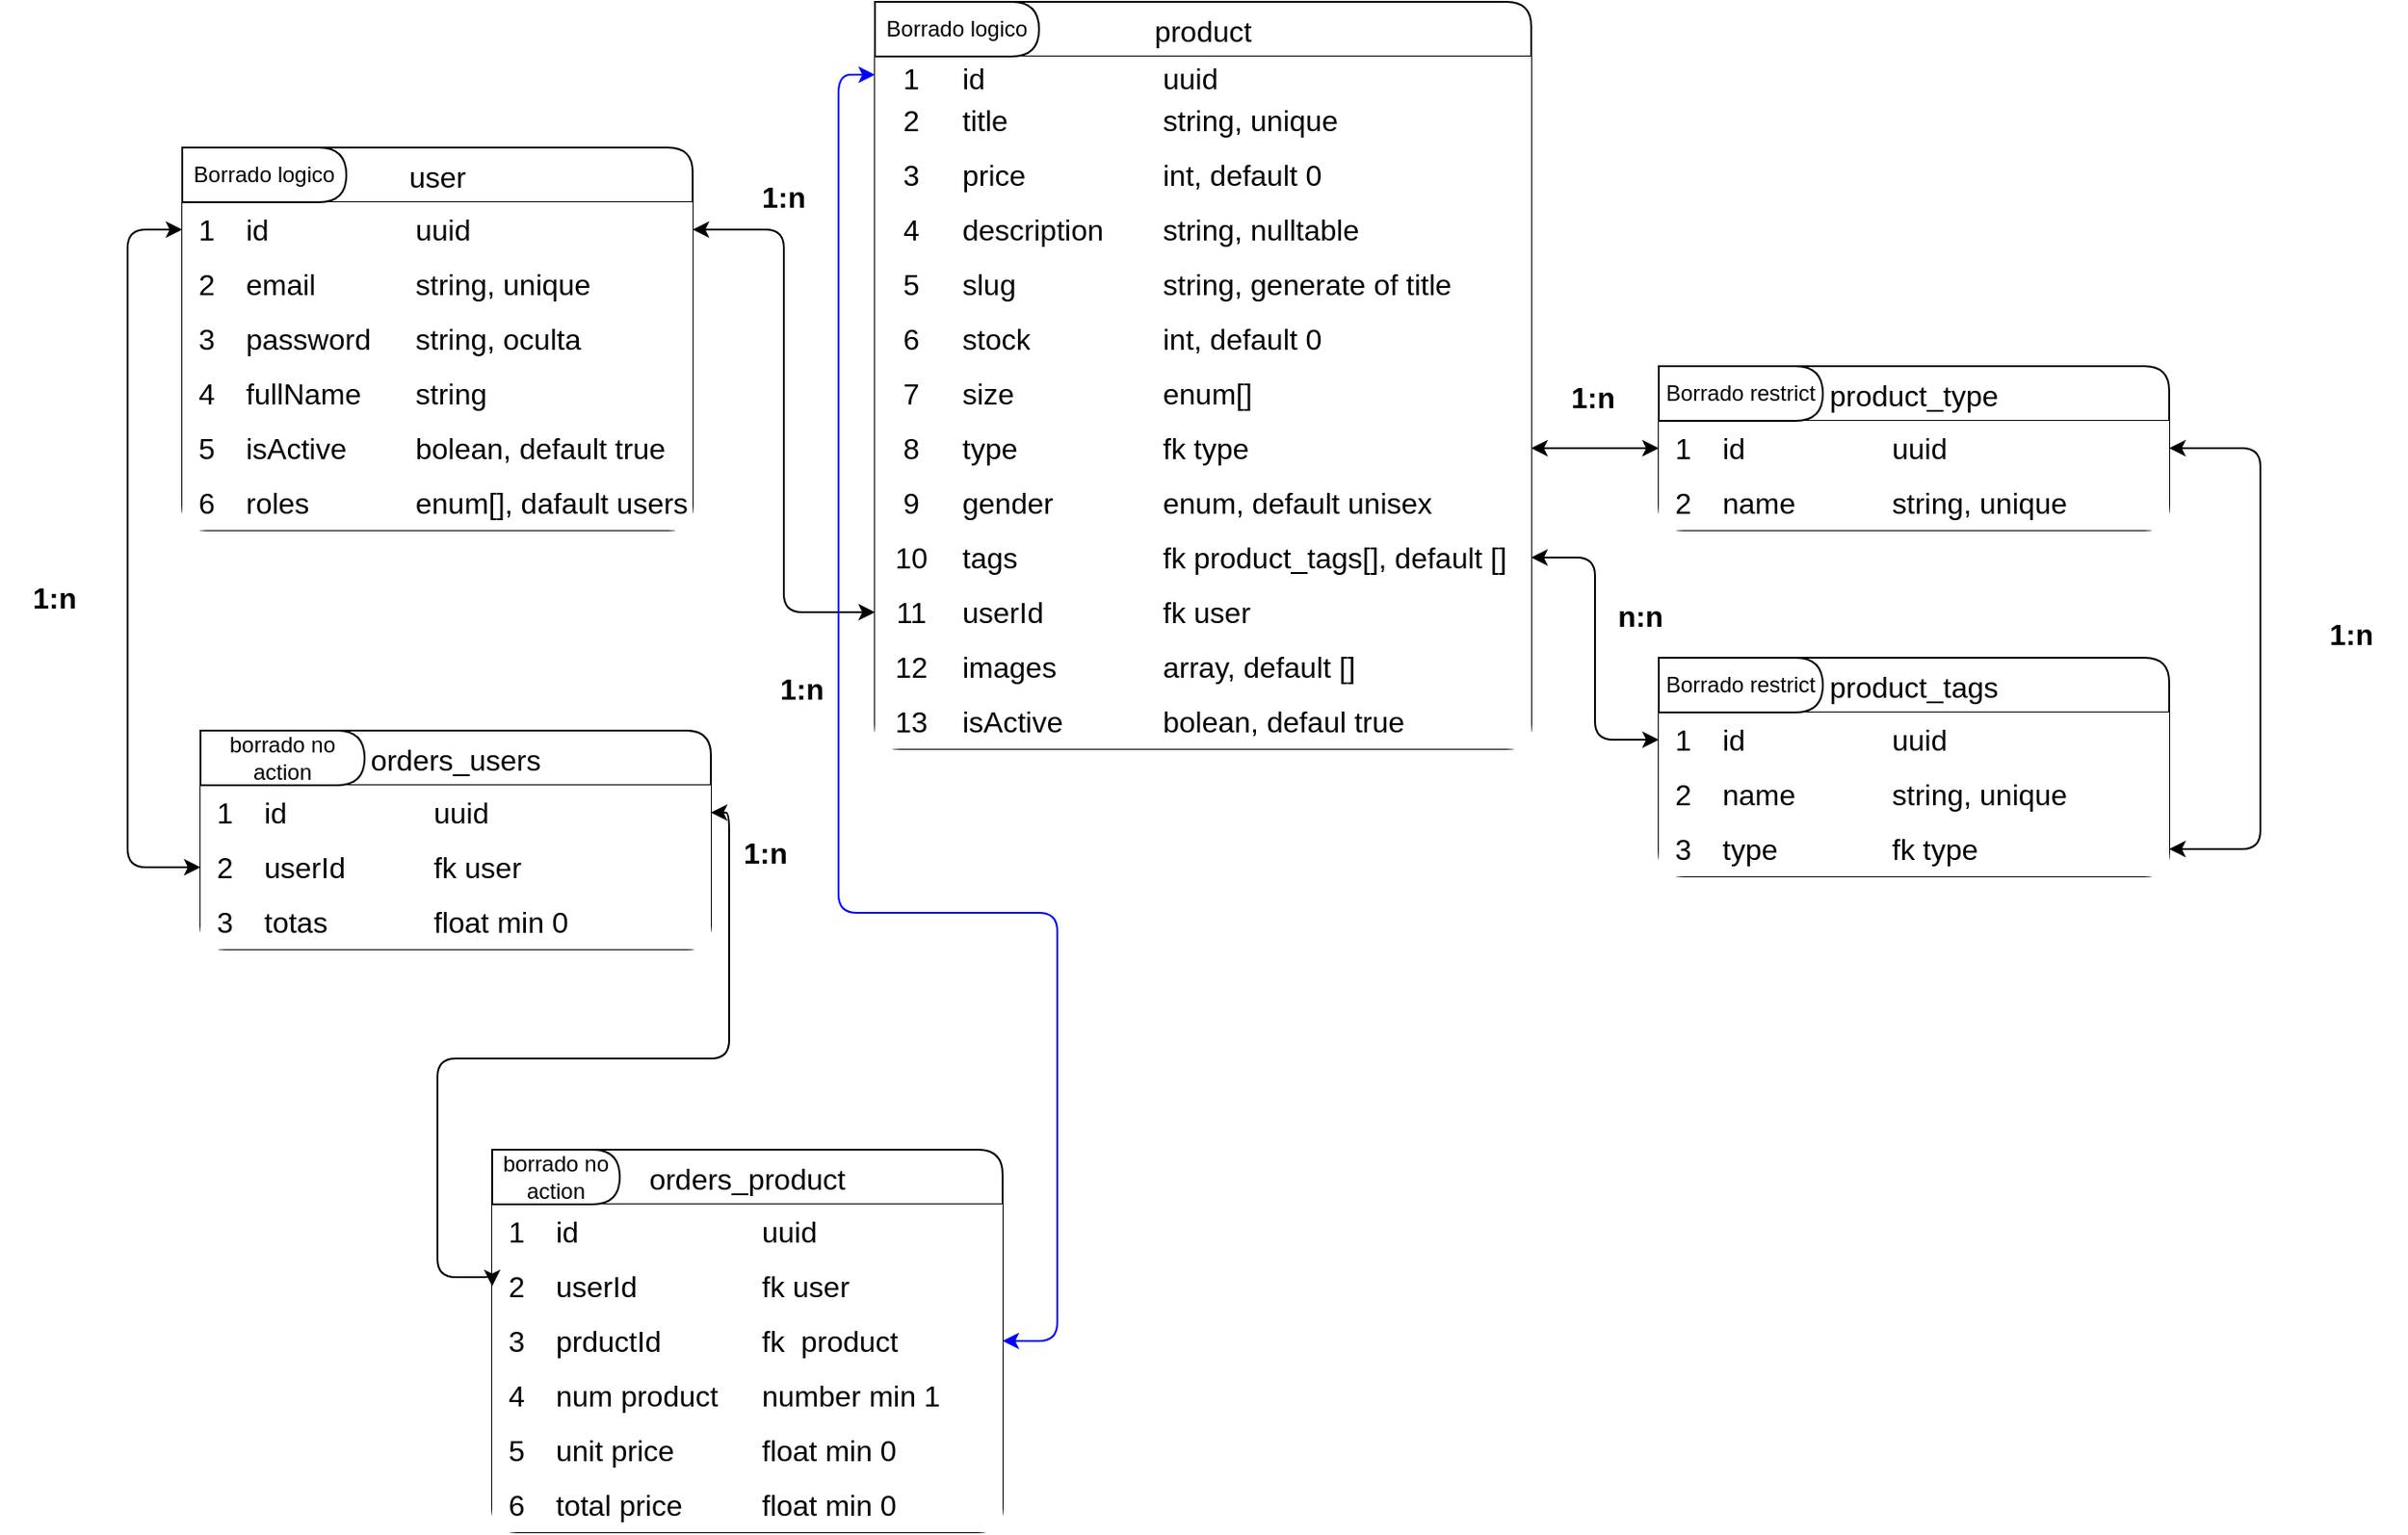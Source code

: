 <mxfile>
    <diagram id="EsBbZqXRpDiZAvD4rWhL" name="Page-1">
        <mxGraphModel dx="2254" dy="543" grid="1" gridSize="10" guides="1" tooltips="1" connect="1" arrows="1" fold="1" page="1" pageScale="1" pageWidth="850" pageHeight="1100" math="0" shadow="0">
            <root>
                <mxCell id="0"/>
                <mxCell id="1" parent="0"/>
                <mxCell id="2" value="product" style="shape=table;startSize=30;container=1;collapsible=0;childLayout=tableLayout;fixedRows=1;rowLines=0;fontStyle=0;fontSize=16;rounded=1;" parent="1" vertex="1">
                    <mxGeometry x="290" y="400" width="360" height="410" as="geometry"/>
                </mxCell>
                <mxCell id="3" value="" style="shape=tableRow;horizontal=0;startSize=0;swimlaneHead=0;swimlaneBody=0;top=0;left=0;bottom=0;right=0;collapsible=0;dropTarget=0;points=[[0,0.5],[1,0.5]];portConstraint=eastwest;fontSize=16;rounded=1;" parent="2" vertex="1">
                    <mxGeometry y="30" width="360" height="20" as="geometry"/>
                </mxCell>
                <mxCell id="4" value="1" style="shape=partialRectangle;html=1;whiteSpace=wrap;connectable=0;top=0;left=0;bottom=0;right=0;overflow=hidden;pointerEvents=1;fontSize=16;rounded=1;" parent="3" vertex="1">
                    <mxGeometry width="40" height="20" as="geometry">
                        <mxRectangle width="40" height="20" as="alternateBounds"/>
                    </mxGeometry>
                </mxCell>
                <mxCell id="5" value="id" style="shape=partialRectangle;html=1;whiteSpace=wrap;connectable=0;top=0;left=0;bottom=0;right=0;align=left;spacingLeft=6;overflow=hidden;fontSize=16;rounded=1;" parent="3" vertex="1">
                    <mxGeometry x="40" width="110" height="20" as="geometry">
                        <mxRectangle width="110" height="20" as="alternateBounds"/>
                    </mxGeometry>
                </mxCell>
                <mxCell id="22" value="uuid" style="shape=partialRectangle;html=1;whiteSpace=wrap;connectable=0;top=0;left=0;bottom=0;right=0;align=left;spacingLeft=6;overflow=hidden;fontSize=16;rounded=1;" parent="3" vertex="1">
                    <mxGeometry x="150" width="210" height="20" as="geometry">
                        <mxRectangle width="210" height="20" as="alternateBounds"/>
                    </mxGeometry>
                </mxCell>
                <mxCell id="6" value="" style="shape=tableRow;horizontal=0;startSize=0;swimlaneHead=0;swimlaneBody=0;top=0;left=0;bottom=0;right=0;collapsible=0;dropTarget=0;points=[[0,0.5],[1,0.5]];portConstraint=eastwest;fontSize=16;rounded=1;" parent="2" vertex="1">
                    <mxGeometry y="50" width="360" height="30" as="geometry"/>
                </mxCell>
                <mxCell id="7" value="2" style="shape=partialRectangle;html=1;whiteSpace=wrap;connectable=0;top=0;left=0;bottom=0;right=0;overflow=hidden;fontSize=16;rounded=1;" parent="6" vertex="1">
                    <mxGeometry width="40" height="30" as="geometry">
                        <mxRectangle width="40" height="30" as="alternateBounds"/>
                    </mxGeometry>
                </mxCell>
                <mxCell id="8" value="title" style="shape=partialRectangle;html=1;whiteSpace=wrap;connectable=0;top=0;left=0;bottom=0;right=0;align=left;spacingLeft=6;overflow=hidden;fontSize=16;rounded=1;" parent="6" vertex="1">
                    <mxGeometry x="40" width="110" height="30" as="geometry">
                        <mxRectangle width="110" height="30" as="alternateBounds"/>
                    </mxGeometry>
                </mxCell>
                <mxCell id="23" value="string, unique" style="shape=partialRectangle;html=1;whiteSpace=wrap;connectable=0;top=0;left=0;bottom=0;right=0;align=left;spacingLeft=6;overflow=hidden;fontSize=16;rounded=1;" parent="6" vertex="1">
                    <mxGeometry x="150" width="210" height="30" as="geometry">
                        <mxRectangle width="210" height="30" as="alternateBounds"/>
                    </mxGeometry>
                </mxCell>
                <mxCell id="9" value="" style="shape=tableRow;horizontal=0;startSize=0;swimlaneHead=0;swimlaneBody=0;top=0;left=0;bottom=0;right=0;collapsible=0;dropTarget=0;points=[[0,0.5],[1,0.5]];portConstraint=eastwest;fontSize=16;rounded=1;" parent="2" vertex="1">
                    <mxGeometry y="80" width="360" height="30" as="geometry"/>
                </mxCell>
                <mxCell id="10" value="3" style="shape=partialRectangle;html=1;whiteSpace=wrap;connectable=0;top=0;left=0;bottom=0;right=0;overflow=hidden;fontSize=16;rounded=1;" parent="9" vertex="1">
                    <mxGeometry width="40" height="30" as="geometry">
                        <mxRectangle width="40" height="30" as="alternateBounds"/>
                    </mxGeometry>
                </mxCell>
                <mxCell id="11" value="price" style="shape=partialRectangle;html=1;whiteSpace=wrap;connectable=0;top=0;left=0;bottom=0;right=0;align=left;spacingLeft=6;overflow=hidden;fontSize=16;rounded=1;" parent="9" vertex="1">
                    <mxGeometry x="40" width="110" height="30" as="geometry">
                        <mxRectangle width="110" height="30" as="alternateBounds"/>
                    </mxGeometry>
                </mxCell>
                <mxCell id="24" value="int, default 0" style="shape=partialRectangle;html=1;whiteSpace=wrap;connectable=0;top=0;left=0;bottom=0;right=0;align=left;spacingLeft=6;overflow=hidden;fontSize=16;rounded=1;" parent="9" vertex="1">
                    <mxGeometry x="150" width="210" height="30" as="geometry">
                        <mxRectangle width="210" height="30" as="alternateBounds"/>
                    </mxGeometry>
                </mxCell>
                <mxCell id="25" style="shape=tableRow;horizontal=0;startSize=0;swimlaneHead=0;swimlaneBody=0;top=0;left=0;bottom=0;right=0;collapsible=0;dropTarget=0;points=[[0,0.5],[1,0.5]];portConstraint=eastwest;fontSize=16;rounded=1;" parent="2" vertex="1">
                    <mxGeometry y="110" width="360" height="30" as="geometry"/>
                </mxCell>
                <mxCell id="26" value="4" style="shape=partialRectangle;html=1;whiteSpace=wrap;connectable=0;top=0;left=0;bottom=0;right=0;overflow=hidden;fontSize=16;rounded=1;" parent="25" vertex="1">
                    <mxGeometry width="40" height="30" as="geometry">
                        <mxRectangle width="40" height="30" as="alternateBounds"/>
                    </mxGeometry>
                </mxCell>
                <mxCell id="27" value="description" style="shape=partialRectangle;html=1;whiteSpace=wrap;connectable=0;top=0;left=0;bottom=0;right=0;align=left;spacingLeft=6;overflow=hidden;fontSize=16;rounded=1;" parent="25" vertex="1">
                    <mxGeometry x="40" width="110" height="30" as="geometry">
                        <mxRectangle width="110" height="30" as="alternateBounds"/>
                    </mxGeometry>
                </mxCell>
                <mxCell id="28" value="string, nulltable" style="shape=partialRectangle;html=1;whiteSpace=wrap;connectable=0;top=0;left=0;bottom=0;right=0;align=left;spacingLeft=6;overflow=hidden;fontSize=16;rounded=1;" parent="25" vertex="1">
                    <mxGeometry x="150" width="210" height="30" as="geometry">
                        <mxRectangle width="210" height="30" as="alternateBounds"/>
                    </mxGeometry>
                </mxCell>
                <mxCell id="29" style="shape=tableRow;horizontal=0;startSize=0;swimlaneHead=0;swimlaneBody=0;top=0;left=0;bottom=0;right=0;collapsible=0;dropTarget=0;points=[[0,0.5],[1,0.5]];portConstraint=eastwest;fontSize=16;rounded=1;" parent="2" vertex="1">
                    <mxGeometry y="140" width="360" height="30" as="geometry"/>
                </mxCell>
                <mxCell id="30" value="5" style="shape=partialRectangle;html=1;whiteSpace=wrap;connectable=0;top=0;left=0;bottom=0;right=0;overflow=hidden;fontSize=16;rounded=1;" parent="29" vertex="1">
                    <mxGeometry width="40" height="30" as="geometry">
                        <mxRectangle width="40" height="30" as="alternateBounds"/>
                    </mxGeometry>
                </mxCell>
                <mxCell id="31" value="slug" style="shape=partialRectangle;html=1;whiteSpace=wrap;connectable=0;top=0;left=0;bottom=0;right=0;align=left;spacingLeft=6;overflow=hidden;fontSize=16;rounded=1;" parent="29" vertex="1">
                    <mxGeometry x="40" width="110" height="30" as="geometry">
                        <mxRectangle width="110" height="30" as="alternateBounds"/>
                    </mxGeometry>
                </mxCell>
                <mxCell id="32" value="string, generate of title" style="shape=partialRectangle;html=1;whiteSpace=wrap;connectable=0;top=0;left=0;bottom=0;right=0;align=left;spacingLeft=6;overflow=hidden;fontSize=16;rounded=1;" parent="29" vertex="1">
                    <mxGeometry x="150" width="210" height="30" as="geometry">
                        <mxRectangle width="210" height="30" as="alternateBounds"/>
                    </mxGeometry>
                </mxCell>
                <mxCell id="33" style="shape=tableRow;horizontal=0;startSize=0;swimlaneHead=0;swimlaneBody=0;top=0;left=0;bottom=0;right=0;collapsible=0;dropTarget=0;points=[[0,0.5],[1,0.5]];portConstraint=eastwest;fontSize=16;rounded=1;" parent="2" vertex="1">
                    <mxGeometry y="170" width="360" height="30" as="geometry"/>
                </mxCell>
                <mxCell id="34" value="6" style="shape=partialRectangle;html=1;whiteSpace=wrap;connectable=0;top=0;left=0;bottom=0;right=0;overflow=hidden;fontSize=16;rounded=1;" parent="33" vertex="1">
                    <mxGeometry width="40" height="30" as="geometry">
                        <mxRectangle width="40" height="30" as="alternateBounds"/>
                    </mxGeometry>
                </mxCell>
                <mxCell id="35" value="stock" style="shape=partialRectangle;html=1;whiteSpace=wrap;connectable=0;top=0;left=0;bottom=0;right=0;align=left;spacingLeft=6;overflow=hidden;fontSize=16;rounded=1;" parent="33" vertex="1">
                    <mxGeometry x="40" width="110" height="30" as="geometry">
                        <mxRectangle width="110" height="30" as="alternateBounds"/>
                    </mxGeometry>
                </mxCell>
                <mxCell id="36" value="int, default 0" style="shape=partialRectangle;html=1;whiteSpace=wrap;connectable=0;top=0;left=0;bottom=0;right=0;align=left;spacingLeft=6;overflow=hidden;fontSize=16;rounded=1;" parent="33" vertex="1">
                    <mxGeometry x="150" width="210" height="30" as="geometry">
                        <mxRectangle width="210" height="30" as="alternateBounds"/>
                    </mxGeometry>
                </mxCell>
                <mxCell id="37" style="shape=tableRow;horizontal=0;startSize=0;swimlaneHead=0;swimlaneBody=0;top=0;left=0;bottom=0;right=0;collapsible=0;dropTarget=0;points=[[0,0.5],[1,0.5]];portConstraint=eastwest;fontSize=16;rounded=1;" parent="2" vertex="1">
                    <mxGeometry y="200" width="360" height="30" as="geometry"/>
                </mxCell>
                <mxCell id="38" value="7" style="shape=partialRectangle;html=1;whiteSpace=wrap;connectable=0;top=0;left=0;bottom=0;right=0;overflow=hidden;fontSize=16;rounded=1;" parent="37" vertex="1">
                    <mxGeometry width="40" height="30" as="geometry">
                        <mxRectangle width="40" height="30" as="alternateBounds"/>
                    </mxGeometry>
                </mxCell>
                <mxCell id="39" value="size" style="shape=partialRectangle;html=1;whiteSpace=wrap;connectable=0;top=0;left=0;bottom=0;right=0;align=left;spacingLeft=6;overflow=hidden;fontSize=16;rounded=1;" parent="37" vertex="1">
                    <mxGeometry x="40" width="110" height="30" as="geometry">
                        <mxRectangle width="110" height="30" as="alternateBounds"/>
                    </mxGeometry>
                </mxCell>
                <mxCell id="40" value="enum[]" style="shape=partialRectangle;html=1;whiteSpace=wrap;connectable=0;top=0;left=0;bottom=0;right=0;align=left;spacingLeft=6;overflow=hidden;fontSize=16;rounded=1;" parent="37" vertex="1">
                    <mxGeometry x="150" width="210" height="30" as="geometry">
                        <mxRectangle width="210" height="30" as="alternateBounds"/>
                    </mxGeometry>
                </mxCell>
                <mxCell id="41" style="shape=tableRow;horizontal=0;startSize=0;swimlaneHead=0;swimlaneBody=0;top=0;left=0;bottom=0;right=0;collapsible=0;dropTarget=0;points=[[0,0.5],[1,0.5]];portConstraint=eastwest;fontSize=16;rounded=1;" parent="2" vertex="1">
                    <mxGeometry y="230" width="360" height="30" as="geometry"/>
                </mxCell>
                <mxCell id="42" value="8" style="shape=partialRectangle;html=1;whiteSpace=wrap;connectable=0;top=0;left=0;bottom=0;right=0;overflow=hidden;fontSize=16;rounded=1;" parent="41" vertex="1">
                    <mxGeometry width="40" height="30" as="geometry">
                        <mxRectangle width="40" height="30" as="alternateBounds"/>
                    </mxGeometry>
                </mxCell>
                <mxCell id="43" value="type" style="shape=partialRectangle;html=1;whiteSpace=wrap;connectable=0;top=0;left=0;bottom=0;right=0;align=left;spacingLeft=6;overflow=hidden;fontSize=16;rounded=1;" parent="41" vertex="1">
                    <mxGeometry x="40" width="110" height="30" as="geometry">
                        <mxRectangle width="110" height="30" as="alternateBounds"/>
                    </mxGeometry>
                </mxCell>
                <mxCell id="44" value="fk type" style="shape=partialRectangle;html=1;whiteSpace=wrap;connectable=0;top=0;left=0;bottom=0;right=0;align=left;spacingLeft=6;overflow=hidden;fontSize=16;rounded=1;" parent="41" vertex="1">
                    <mxGeometry x="150" width="210" height="30" as="geometry">
                        <mxRectangle width="210" height="30" as="alternateBounds"/>
                    </mxGeometry>
                </mxCell>
                <mxCell id="45" style="shape=tableRow;horizontal=0;startSize=0;swimlaneHead=0;swimlaneBody=0;top=0;left=0;bottom=0;right=0;collapsible=0;dropTarget=0;points=[[0,0.5],[1,0.5]];portConstraint=eastwest;fontSize=16;rounded=1;" parent="2" vertex="1">
                    <mxGeometry y="260" width="360" height="30" as="geometry"/>
                </mxCell>
                <mxCell id="46" value="9" style="shape=partialRectangle;html=1;whiteSpace=wrap;connectable=0;top=0;left=0;bottom=0;right=0;overflow=hidden;fontSize=16;rounded=1;" parent="45" vertex="1">
                    <mxGeometry width="40" height="30" as="geometry">
                        <mxRectangle width="40" height="30" as="alternateBounds"/>
                    </mxGeometry>
                </mxCell>
                <mxCell id="47" value="gender" style="shape=partialRectangle;html=1;whiteSpace=wrap;connectable=0;top=0;left=0;bottom=0;right=0;align=left;spacingLeft=6;overflow=hidden;fontSize=16;rounded=1;" parent="45" vertex="1">
                    <mxGeometry x="40" width="110" height="30" as="geometry">
                        <mxRectangle width="110" height="30" as="alternateBounds"/>
                    </mxGeometry>
                </mxCell>
                <mxCell id="48" value="enum, default unisex" style="shape=partialRectangle;html=1;whiteSpace=wrap;connectable=0;top=0;left=0;bottom=0;right=0;align=left;spacingLeft=6;overflow=hidden;fontSize=16;rounded=1;" parent="45" vertex="1">
                    <mxGeometry x="150" width="210" height="30" as="geometry">
                        <mxRectangle width="210" height="30" as="alternateBounds"/>
                    </mxGeometry>
                </mxCell>
                <mxCell id="49" style="shape=tableRow;horizontal=0;startSize=0;swimlaneHead=0;swimlaneBody=0;top=0;left=0;bottom=0;right=0;collapsible=0;dropTarget=0;points=[[0,0.5],[1,0.5]];portConstraint=eastwest;fontSize=16;rounded=1;" parent="2" vertex="1">
                    <mxGeometry y="290" width="360" height="30" as="geometry"/>
                </mxCell>
                <mxCell id="50" value="10" style="shape=partialRectangle;html=1;whiteSpace=wrap;connectable=0;top=0;left=0;bottom=0;right=0;overflow=hidden;fontSize=16;rounded=1;" parent="49" vertex="1">
                    <mxGeometry width="40" height="30" as="geometry">
                        <mxRectangle width="40" height="30" as="alternateBounds"/>
                    </mxGeometry>
                </mxCell>
                <mxCell id="51" value="tags" style="shape=partialRectangle;html=1;whiteSpace=wrap;connectable=0;top=0;left=0;bottom=0;right=0;align=left;spacingLeft=6;overflow=hidden;fontSize=16;rounded=1;" parent="49" vertex="1">
                    <mxGeometry x="40" width="110" height="30" as="geometry">
                        <mxRectangle width="110" height="30" as="alternateBounds"/>
                    </mxGeometry>
                </mxCell>
                <mxCell id="52" value="fk product_tags[], default []" style="shape=partialRectangle;html=1;whiteSpace=wrap;connectable=0;top=0;left=0;bottom=0;right=0;align=left;spacingLeft=6;overflow=hidden;fontSize=16;rounded=1;" parent="49" vertex="1">
                    <mxGeometry x="150" width="210" height="30" as="geometry">
                        <mxRectangle width="210" height="30" as="alternateBounds"/>
                    </mxGeometry>
                </mxCell>
                <mxCell id="53" style="shape=tableRow;horizontal=0;startSize=0;swimlaneHead=0;swimlaneBody=0;top=0;left=0;bottom=0;right=0;collapsible=0;dropTarget=0;points=[[0,0.5],[1,0.5]];portConstraint=eastwest;fontSize=16;rounded=1;" parent="2" vertex="1">
                    <mxGeometry y="320" width="360" height="30" as="geometry"/>
                </mxCell>
                <mxCell id="54" value="11" style="shape=partialRectangle;html=1;whiteSpace=wrap;connectable=0;top=0;left=0;bottom=0;right=0;overflow=hidden;fontSize=16;rounded=1;" parent="53" vertex="1">
                    <mxGeometry width="40" height="30" as="geometry">
                        <mxRectangle width="40" height="30" as="alternateBounds"/>
                    </mxGeometry>
                </mxCell>
                <mxCell id="55" value="userId" style="shape=partialRectangle;html=1;whiteSpace=wrap;connectable=0;top=0;left=0;bottom=0;right=0;align=left;spacingLeft=6;overflow=hidden;fontSize=16;rounded=1;" parent="53" vertex="1">
                    <mxGeometry x="40" width="110" height="30" as="geometry">
                        <mxRectangle width="110" height="30" as="alternateBounds"/>
                    </mxGeometry>
                </mxCell>
                <mxCell id="56" value="fk user" style="shape=partialRectangle;html=1;whiteSpace=wrap;connectable=0;top=0;left=0;bottom=0;right=0;align=left;spacingLeft=6;overflow=hidden;fontSize=16;rounded=1;" parent="53" vertex="1">
                    <mxGeometry x="150" width="210" height="30" as="geometry">
                        <mxRectangle width="210" height="30" as="alternateBounds"/>
                    </mxGeometry>
                </mxCell>
                <mxCell id="211" style="shape=tableRow;horizontal=0;startSize=0;swimlaneHead=0;swimlaneBody=0;top=0;left=0;bottom=0;right=0;collapsible=0;dropTarget=0;points=[[0,0.5],[1,0.5]];portConstraint=eastwest;fontSize=16;rounded=1;" parent="2" vertex="1">
                    <mxGeometry y="350" width="360" height="30" as="geometry"/>
                </mxCell>
                <mxCell id="212" value="12" style="shape=partialRectangle;html=1;whiteSpace=wrap;connectable=0;top=0;left=0;bottom=0;right=0;overflow=hidden;fontSize=16;rounded=1;" parent="211" vertex="1">
                    <mxGeometry width="40" height="30" as="geometry">
                        <mxRectangle width="40" height="30" as="alternateBounds"/>
                    </mxGeometry>
                </mxCell>
                <mxCell id="213" value="images" style="shape=partialRectangle;html=1;whiteSpace=wrap;connectable=0;top=0;left=0;bottom=0;right=0;align=left;spacingLeft=6;overflow=hidden;fontSize=16;rounded=1;" parent="211" vertex="1">
                    <mxGeometry x="40" width="110" height="30" as="geometry">
                        <mxRectangle width="110" height="30" as="alternateBounds"/>
                    </mxGeometry>
                </mxCell>
                <mxCell id="214" value="array, default []" style="shape=partialRectangle;html=1;whiteSpace=wrap;connectable=0;top=0;left=0;bottom=0;right=0;align=left;spacingLeft=6;overflow=hidden;fontSize=16;rounded=1;" parent="211" vertex="1">
                    <mxGeometry x="150" width="210" height="30" as="geometry">
                        <mxRectangle width="210" height="30" as="alternateBounds"/>
                    </mxGeometry>
                </mxCell>
                <mxCell id="277" style="shape=tableRow;horizontal=0;startSize=0;swimlaneHead=0;swimlaneBody=0;top=0;left=0;bottom=0;right=0;collapsible=0;dropTarget=0;points=[[0,0.5],[1,0.5]];portConstraint=eastwest;fontSize=16;rounded=1;" parent="2" vertex="1">
                    <mxGeometry y="380" width="360" height="30" as="geometry"/>
                </mxCell>
                <mxCell id="278" value="13" style="shape=partialRectangle;html=1;whiteSpace=wrap;connectable=0;top=0;left=0;bottom=0;right=0;overflow=hidden;fontSize=16;rounded=1;" parent="277" vertex="1">
                    <mxGeometry width="40" height="30" as="geometry">
                        <mxRectangle width="40" height="30" as="alternateBounds"/>
                    </mxGeometry>
                </mxCell>
                <mxCell id="279" value="isActive" style="shape=partialRectangle;html=1;whiteSpace=wrap;connectable=0;top=0;left=0;bottom=0;right=0;align=left;spacingLeft=6;overflow=hidden;fontSize=16;rounded=1;" parent="277" vertex="1">
                    <mxGeometry x="40" width="110" height="30" as="geometry">
                        <mxRectangle width="110" height="30" as="alternateBounds"/>
                    </mxGeometry>
                </mxCell>
                <mxCell id="280" value="bolean, defaul true" style="shape=partialRectangle;html=1;whiteSpace=wrap;connectable=0;top=0;left=0;bottom=0;right=0;align=left;spacingLeft=6;overflow=hidden;fontSize=16;rounded=1;" parent="277" vertex="1">
                    <mxGeometry x="150" width="210" height="30" as="geometry">
                        <mxRectangle width="210" height="30" as="alternateBounds"/>
                    </mxGeometry>
                </mxCell>
                <mxCell id="103" value="user" style="shape=table;startSize=30;container=1;collapsible=0;childLayout=tableLayout;fixedRows=1;rowLines=0;fontStyle=0;fontSize=16;rounded=1;" parent="1" vertex="1">
                    <mxGeometry x="-90" y="480" width="280" height="210" as="geometry"/>
                </mxCell>
                <mxCell id="104" value="" style="shape=tableRow;horizontal=0;startSize=0;swimlaneHead=0;swimlaneBody=0;top=0;left=0;bottom=0;right=0;collapsible=0;dropTarget=0;points=[[0,0.5],[1,0.5]];portConstraint=eastwest;fontSize=16;rounded=1;" parent="103" vertex="1">
                    <mxGeometry y="30" width="280" height="30" as="geometry"/>
                </mxCell>
                <mxCell id="105" value="1" style="shape=partialRectangle;html=1;whiteSpace=wrap;connectable=0;top=0;left=0;bottom=0;right=0;overflow=hidden;pointerEvents=1;fontSize=16;rounded=1;" parent="104" vertex="1">
                    <mxGeometry width="27" height="30" as="geometry">
                        <mxRectangle width="27" height="30" as="alternateBounds"/>
                    </mxGeometry>
                </mxCell>
                <mxCell id="106" value="id" style="shape=partialRectangle;html=1;whiteSpace=wrap;connectable=0;top=0;left=0;bottom=0;right=0;align=left;spacingLeft=6;overflow=hidden;fontSize=16;rounded=1;" parent="104" vertex="1">
                    <mxGeometry x="27" width="93" height="30" as="geometry">
                        <mxRectangle width="93" height="30" as="alternateBounds"/>
                    </mxGeometry>
                </mxCell>
                <mxCell id="107" value="uuid" style="shape=partialRectangle;html=1;whiteSpace=wrap;connectable=0;top=0;left=0;bottom=0;right=0;align=left;spacingLeft=6;overflow=hidden;fontSize=16;rounded=1;" parent="104" vertex="1">
                    <mxGeometry x="120" width="160" height="30" as="geometry">
                        <mxRectangle width="160" height="30" as="alternateBounds"/>
                    </mxGeometry>
                </mxCell>
                <mxCell id="108" value="" style="shape=tableRow;horizontal=0;startSize=0;swimlaneHead=0;swimlaneBody=0;top=0;left=0;bottom=0;right=0;collapsible=0;dropTarget=0;points=[[0,0.5],[1,0.5]];portConstraint=eastwest;fontSize=16;rounded=1;" parent="103" vertex="1">
                    <mxGeometry y="60" width="280" height="30" as="geometry"/>
                </mxCell>
                <mxCell id="109" value="2" style="shape=partialRectangle;html=1;whiteSpace=wrap;connectable=0;top=0;left=0;bottom=0;right=0;overflow=hidden;fontSize=16;rounded=1;" parent="108" vertex="1">
                    <mxGeometry width="27" height="30" as="geometry">
                        <mxRectangle width="27" height="30" as="alternateBounds"/>
                    </mxGeometry>
                </mxCell>
                <mxCell id="110" value="email" style="shape=partialRectangle;html=1;whiteSpace=wrap;connectable=0;top=0;left=0;bottom=0;right=0;align=left;spacingLeft=6;overflow=hidden;fontSize=16;rounded=1;" parent="108" vertex="1">
                    <mxGeometry x="27" width="93" height="30" as="geometry">
                        <mxRectangle width="93" height="30" as="alternateBounds"/>
                    </mxGeometry>
                </mxCell>
                <mxCell id="111" value="string, unique" style="shape=partialRectangle;html=1;whiteSpace=wrap;connectable=0;top=0;left=0;bottom=0;right=0;align=left;spacingLeft=6;overflow=hidden;fontSize=16;rounded=1;" parent="108" vertex="1">
                    <mxGeometry x="120" width="160" height="30" as="geometry">
                        <mxRectangle width="160" height="30" as="alternateBounds"/>
                    </mxGeometry>
                </mxCell>
                <mxCell id="112" value="" style="shape=tableRow;horizontal=0;startSize=0;swimlaneHead=0;swimlaneBody=0;top=0;left=0;bottom=0;right=0;collapsible=0;dropTarget=0;points=[[0,0.5],[1,0.5]];portConstraint=eastwest;fontSize=16;rounded=1;" parent="103" vertex="1">
                    <mxGeometry y="90" width="280" height="30" as="geometry"/>
                </mxCell>
                <mxCell id="113" value="3" style="shape=partialRectangle;html=1;whiteSpace=wrap;connectable=0;top=0;left=0;bottom=0;right=0;overflow=hidden;fontSize=16;rounded=1;" parent="112" vertex="1">
                    <mxGeometry width="27" height="30" as="geometry">
                        <mxRectangle width="27" height="30" as="alternateBounds"/>
                    </mxGeometry>
                </mxCell>
                <mxCell id="114" value="password" style="shape=partialRectangle;html=1;whiteSpace=wrap;connectable=0;top=0;left=0;bottom=0;right=0;align=left;spacingLeft=6;overflow=hidden;fontSize=16;rounded=1;" parent="112" vertex="1">
                    <mxGeometry x="27" width="93" height="30" as="geometry">
                        <mxRectangle width="93" height="30" as="alternateBounds"/>
                    </mxGeometry>
                </mxCell>
                <mxCell id="115" value="string, oculta" style="shape=partialRectangle;html=1;whiteSpace=wrap;connectable=0;top=0;left=0;bottom=0;right=0;align=left;spacingLeft=6;overflow=hidden;fontSize=16;rounded=1;" parent="112" vertex="1">
                    <mxGeometry x="120" width="160" height="30" as="geometry">
                        <mxRectangle width="160" height="30" as="alternateBounds"/>
                    </mxGeometry>
                </mxCell>
                <mxCell id="116" style="shape=tableRow;horizontal=0;startSize=0;swimlaneHead=0;swimlaneBody=0;top=0;left=0;bottom=0;right=0;collapsible=0;dropTarget=0;points=[[0,0.5],[1,0.5]];portConstraint=eastwest;fontSize=16;rounded=1;" parent="103" vertex="1">
                    <mxGeometry y="120" width="280" height="30" as="geometry"/>
                </mxCell>
                <mxCell id="117" value="4" style="shape=partialRectangle;html=1;whiteSpace=wrap;connectable=0;top=0;left=0;bottom=0;right=0;overflow=hidden;fontSize=16;rounded=1;" parent="116" vertex="1">
                    <mxGeometry width="27" height="30" as="geometry">
                        <mxRectangle width="27" height="30" as="alternateBounds"/>
                    </mxGeometry>
                </mxCell>
                <mxCell id="118" value="fullName" style="shape=partialRectangle;html=1;whiteSpace=wrap;connectable=0;top=0;left=0;bottom=0;right=0;align=left;spacingLeft=6;overflow=hidden;fontSize=16;rounded=1;" parent="116" vertex="1">
                    <mxGeometry x="27" width="93" height="30" as="geometry">
                        <mxRectangle width="93" height="30" as="alternateBounds"/>
                    </mxGeometry>
                </mxCell>
                <mxCell id="119" value="string" style="shape=partialRectangle;html=1;whiteSpace=wrap;connectable=0;top=0;left=0;bottom=0;right=0;align=left;spacingLeft=6;overflow=hidden;fontSize=16;rounded=1;" parent="116" vertex="1">
                    <mxGeometry x="120" width="160" height="30" as="geometry">
                        <mxRectangle width="160" height="30" as="alternateBounds"/>
                    </mxGeometry>
                </mxCell>
                <mxCell id="120" style="shape=tableRow;horizontal=0;startSize=0;swimlaneHead=0;swimlaneBody=0;top=0;left=0;bottom=0;right=0;collapsible=0;dropTarget=0;points=[[0,0.5],[1,0.5]];portConstraint=eastwest;fontSize=16;rounded=1;" parent="103" vertex="1">
                    <mxGeometry y="150" width="280" height="30" as="geometry"/>
                </mxCell>
                <mxCell id="121" value="5" style="shape=partialRectangle;html=1;whiteSpace=wrap;connectable=0;top=0;left=0;bottom=0;right=0;overflow=hidden;fontSize=16;rounded=1;" parent="120" vertex="1">
                    <mxGeometry width="27" height="30" as="geometry">
                        <mxRectangle width="27" height="30" as="alternateBounds"/>
                    </mxGeometry>
                </mxCell>
                <mxCell id="122" value="isActive" style="shape=partialRectangle;html=1;whiteSpace=wrap;connectable=0;top=0;left=0;bottom=0;right=0;align=left;spacingLeft=6;overflow=hidden;fontSize=16;rounded=1;" parent="120" vertex="1">
                    <mxGeometry x="27" width="93" height="30" as="geometry">
                        <mxRectangle width="93" height="30" as="alternateBounds"/>
                    </mxGeometry>
                </mxCell>
                <mxCell id="123" value="bolean, default true" style="shape=partialRectangle;html=1;whiteSpace=wrap;connectable=0;top=0;left=0;bottom=0;right=0;align=left;spacingLeft=6;overflow=hidden;fontSize=16;rounded=1;" parent="120" vertex="1">
                    <mxGeometry x="120" width="160" height="30" as="geometry">
                        <mxRectangle width="160" height="30" as="alternateBounds"/>
                    </mxGeometry>
                </mxCell>
                <mxCell id="124" style="shape=tableRow;horizontal=0;startSize=0;swimlaneHead=0;swimlaneBody=0;top=0;left=0;bottom=0;right=0;collapsible=0;dropTarget=0;points=[[0,0.5],[1,0.5]];portConstraint=eastwest;fontSize=16;rounded=1;" parent="103" vertex="1">
                    <mxGeometry y="180" width="280" height="30" as="geometry"/>
                </mxCell>
                <mxCell id="125" value="6" style="shape=partialRectangle;html=1;whiteSpace=wrap;connectable=0;top=0;left=0;bottom=0;right=0;overflow=hidden;fontSize=16;rounded=1;" parent="124" vertex="1">
                    <mxGeometry width="27" height="30" as="geometry">
                        <mxRectangle width="27" height="30" as="alternateBounds"/>
                    </mxGeometry>
                </mxCell>
                <mxCell id="126" value="roles" style="shape=partialRectangle;html=1;whiteSpace=wrap;connectable=0;top=0;left=0;bottom=0;right=0;align=left;spacingLeft=6;overflow=hidden;fontSize=16;rounded=1;" parent="124" vertex="1">
                    <mxGeometry x="27" width="93" height="30" as="geometry">
                        <mxRectangle width="93" height="30" as="alternateBounds"/>
                    </mxGeometry>
                </mxCell>
                <mxCell id="127" value="enum[], dafault users" style="shape=partialRectangle;html=1;whiteSpace=wrap;connectable=0;top=0;left=0;bottom=0;right=0;align=left;spacingLeft=6;overflow=hidden;fontSize=16;rounded=1;" parent="124" vertex="1">
                    <mxGeometry x="120" width="160" height="30" as="geometry">
                        <mxRectangle width="160" height="30" as="alternateBounds"/>
                    </mxGeometry>
                </mxCell>
                <mxCell id="128" value="" style="endArrow=classic;html=1;exitX=1;exitY=0.5;exitDx=0;exitDy=0;entryX=0;entryY=0.5;entryDx=0;entryDy=0;edgeStyle=orthogonalEdgeStyle;startArrow=classic;startFill=1;rounded=1;" parent="1" source="104" target="53" edge="1">
                    <mxGeometry width="50" height="50" relative="1" as="geometry">
                        <mxPoint x="200" y="640" as="sourcePoint"/>
                        <mxPoint x="250" y="590" as="targetPoint"/>
                    </mxGeometry>
                </mxCell>
                <mxCell id="138" value="&lt;h1&gt;&lt;b&gt;&lt;font style=&quot;font-size: 16px;&quot;&gt;1:n&lt;/font&gt;&lt;/b&gt;&lt;/h1&gt;" style="text;html=1;align=center;verticalAlign=middle;whiteSpace=wrap;rounded=1;strokeWidth=5;" parent="1" vertex="1">
                    <mxGeometry x="210" y="490" width="60" height="30" as="geometry"/>
                </mxCell>
                <mxCell id="164" value="product_type" style="shape=table;startSize=30;container=1;collapsible=0;childLayout=tableLayout;fixedRows=1;rowLines=0;fontStyle=0;fontSize=16;rounded=1;" parent="1" vertex="1">
                    <mxGeometry x="720" y="600" width="280" height="90" as="geometry"/>
                </mxCell>
                <mxCell id="165" value="" style="shape=tableRow;horizontal=0;startSize=0;swimlaneHead=0;swimlaneBody=0;top=0;left=0;bottom=0;right=0;collapsible=0;dropTarget=0;points=[[0,0.5],[1,0.5]];portConstraint=eastwest;fontSize=16;rounded=1;" parent="164" vertex="1">
                    <mxGeometry y="30" width="280" height="30" as="geometry"/>
                </mxCell>
                <mxCell id="166" value="1" style="shape=partialRectangle;html=1;whiteSpace=wrap;connectable=0;top=0;left=0;bottom=0;right=0;overflow=hidden;pointerEvents=1;fontSize=16;rounded=1;" parent="165" vertex="1">
                    <mxGeometry width="27" height="30" as="geometry">
                        <mxRectangle width="27" height="30" as="alternateBounds"/>
                    </mxGeometry>
                </mxCell>
                <mxCell id="167" value="id" style="shape=partialRectangle;html=1;whiteSpace=wrap;connectable=0;top=0;left=0;bottom=0;right=0;align=left;spacingLeft=6;overflow=hidden;fontSize=16;rounded=1;" parent="165" vertex="1">
                    <mxGeometry x="27" width="93" height="30" as="geometry">
                        <mxRectangle width="93" height="30" as="alternateBounds"/>
                    </mxGeometry>
                </mxCell>
                <mxCell id="168" value="uuid" style="shape=partialRectangle;html=1;whiteSpace=wrap;connectable=0;top=0;left=0;bottom=0;right=0;align=left;spacingLeft=6;overflow=hidden;fontSize=16;rounded=1;" parent="165" vertex="1">
                    <mxGeometry x="120" width="160" height="30" as="geometry">
                        <mxRectangle width="160" height="30" as="alternateBounds"/>
                    </mxGeometry>
                </mxCell>
                <mxCell id="169" value="" style="shape=tableRow;horizontal=0;startSize=0;swimlaneHead=0;swimlaneBody=0;top=0;left=0;bottom=0;right=0;collapsible=0;dropTarget=0;points=[[0,0.5],[1,0.5]];portConstraint=eastwest;fontSize=16;rounded=1;" parent="164" vertex="1">
                    <mxGeometry y="60" width="280" height="30" as="geometry"/>
                </mxCell>
                <mxCell id="170" value="2" style="shape=partialRectangle;html=1;whiteSpace=wrap;connectable=0;top=0;left=0;bottom=0;right=0;overflow=hidden;fontSize=16;rounded=1;" parent="169" vertex="1">
                    <mxGeometry width="27" height="30" as="geometry">
                        <mxRectangle width="27" height="30" as="alternateBounds"/>
                    </mxGeometry>
                </mxCell>
                <mxCell id="171" value="name" style="shape=partialRectangle;html=1;whiteSpace=wrap;connectable=0;top=0;left=0;bottom=0;right=0;align=left;spacingLeft=6;overflow=hidden;fontSize=16;rounded=1;" parent="169" vertex="1">
                    <mxGeometry x="27" width="93" height="30" as="geometry">
                        <mxRectangle width="93" height="30" as="alternateBounds"/>
                    </mxGeometry>
                </mxCell>
                <mxCell id="172" value="string, unique" style="shape=partialRectangle;html=1;whiteSpace=wrap;connectable=0;top=0;left=0;bottom=0;right=0;align=left;spacingLeft=6;overflow=hidden;fontSize=16;rounded=1;" parent="169" vertex="1">
                    <mxGeometry x="120" width="160" height="30" as="geometry">
                        <mxRectangle width="160" height="30" as="alternateBounds"/>
                    </mxGeometry>
                </mxCell>
                <mxCell id="189" value="" style="endArrow=classic;html=1;exitX=0;exitY=0.5;exitDx=0;exitDy=0;entryX=1;entryY=0.5;entryDx=0;entryDy=0;edgeStyle=orthogonalEdgeStyle;startArrow=classic;startFill=1;rounded=1;" parent="1" source="165" target="41" edge="1">
                    <mxGeometry width="50" height="50" relative="1" as="geometry">
                        <mxPoint x="619.52" y="770" as="sourcePoint"/>
                        <mxPoint x="729.52" y="855" as="targetPoint"/>
                    </mxGeometry>
                </mxCell>
                <mxCell id="190" value="&lt;h1&gt;&lt;b&gt;&lt;font style=&quot;font-size: 16px;&quot;&gt;1:n&lt;/font&gt;&lt;/b&gt;&lt;/h1&gt;" style="text;html=1;align=center;verticalAlign=middle;whiteSpace=wrap;rounded=1;strokeWidth=5;" parent="1" vertex="1">
                    <mxGeometry x="654" y="600" width="60" height="30" as="geometry"/>
                </mxCell>
                <mxCell id="191" value="product_tags" style="shape=table;startSize=30;container=1;collapsible=0;childLayout=tableLayout;fixedRows=1;rowLines=0;fontStyle=0;fontSize=16;rounded=1;" parent="1" vertex="1">
                    <mxGeometry x="720" y="760" width="280" height="120" as="geometry"/>
                </mxCell>
                <mxCell id="192" value="" style="shape=tableRow;horizontal=0;startSize=0;swimlaneHead=0;swimlaneBody=0;top=0;left=0;bottom=0;right=0;collapsible=0;dropTarget=0;points=[[0,0.5],[1,0.5]];portConstraint=eastwest;fontSize=16;rounded=1;" parent="191" vertex="1">
                    <mxGeometry y="30" width="280" height="30" as="geometry"/>
                </mxCell>
                <mxCell id="193" value="1" style="shape=partialRectangle;html=1;whiteSpace=wrap;connectable=0;top=0;left=0;bottom=0;right=0;overflow=hidden;pointerEvents=1;fontSize=16;rounded=1;" parent="192" vertex="1">
                    <mxGeometry width="27" height="30" as="geometry">
                        <mxRectangle width="27" height="30" as="alternateBounds"/>
                    </mxGeometry>
                </mxCell>
                <mxCell id="194" value="id" style="shape=partialRectangle;html=1;whiteSpace=wrap;connectable=0;top=0;left=0;bottom=0;right=0;align=left;spacingLeft=6;overflow=hidden;fontSize=16;rounded=1;" parent="192" vertex="1">
                    <mxGeometry x="27" width="93" height="30" as="geometry">
                        <mxRectangle width="93" height="30" as="alternateBounds"/>
                    </mxGeometry>
                </mxCell>
                <mxCell id="195" value="uuid" style="shape=partialRectangle;html=1;whiteSpace=wrap;connectable=0;top=0;left=0;bottom=0;right=0;align=left;spacingLeft=6;overflow=hidden;fontSize=16;rounded=1;" parent="192" vertex="1">
                    <mxGeometry x="120" width="160" height="30" as="geometry">
                        <mxRectangle width="160" height="30" as="alternateBounds"/>
                    </mxGeometry>
                </mxCell>
                <mxCell id="196" value="" style="shape=tableRow;horizontal=0;startSize=0;swimlaneHead=0;swimlaneBody=0;top=0;left=0;bottom=0;right=0;collapsible=0;dropTarget=0;points=[[0,0.5],[1,0.5]];portConstraint=eastwest;fontSize=16;rounded=1;" parent="191" vertex="1">
                    <mxGeometry y="60" width="280" height="30" as="geometry"/>
                </mxCell>
                <mxCell id="197" value="2" style="shape=partialRectangle;html=1;whiteSpace=wrap;connectable=0;top=0;left=0;bottom=0;right=0;overflow=hidden;fontSize=16;rounded=1;" parent="196" vertex="1">
                    <mxGeometry width="27" height="30" as="geometry">
                        <mxRectangle width="27" height="30" as="alternateBounds"/>
                    </mxGeometry>
                </mxCell>
                <mxCell id="198" value="name" style="shape=partialRectangle;html=1;whiteSpace=wrap;connectable=0;top=0;left=0;bottom=0;right=0;align=left;spacingLeft=6;overflow=hidden;fontSize=16;rounded=1;" parent="196" vertex="1">
                    <mxGeometry x="27" width="93" height="30" as="geometry">
                        <mxRectangle width="93" height="30" as="alternateBounds"/>
                    </mxGeometry>
                </mxCell>
                <mxCell id="199" value="string, unique" style="shape=partialRectangle;html=1;whiteSpace=wrap;connectable=0;top=0;left=0;bottom=0;right=0;align=left;spacingLeft=6;overflow=hidden;fontSize=16;rounded=1;" parent="196" vertex="1">
                    <mxGeometry x="120" width="160" height="30" as="geometry">
                        <mxRectangle width="160" height="30" as="alternateBounds"/>
                    </mxGeometry>
                </mxCell>
                <mxCell id="202" style="shape=tableRow;horizontal=0;startSize=0;swimlaneHead=0;swimlaneBody=0;top=0;left=0;bottom=0;right=0;collapsible=0;dropTarget=0;points=[[0,0.5],[1,0.5]];portConstraint=eastwest;fontSize=16;rounded=1;" parent="191" vertex="1">
                    <mxGeometry y="90" width="280" height="30" as="geometry"/>
                </mxCell>
                <mxCell id="203" value="3" style="shape=partialRectangle;html=1;whiteSpace=wrap;connectable=0;top=0;left=0;bottom=0;right=0;overflow=hidden;fontSize=16;rounded=1;" parent="202" vertex="1">
                    <mxGeometry width="27" height="30" as="geometry">
                        <mxRectangle width="27" height="30" as="alternateBounds"/>
                    </mxGeometry>
                </mxCell>
                <mxCell id="204" value="type" style="shape=partialRectangle;html=1;whiteSpace=wrap;connectable=0;top=0;left=0;bottom=0;right=0;align=left;spacingLeft=6;overflow=hidden;fontSize=16;rounded=1;" parent="202" vertex="1">
                    <mxGeometry x="27" width="93" height="30" as="geometry">
                        <mxRectangle width="93" height="30" as="alternateBounds"/>
                    </mxGeometry>
                </mxCell>
                <mxCell id="205" value="fk type" style="shape=partialRectangle;html=1;whiteSpace=wrap;connectable=0;top=0;left=0;bottom=0;right=0;align=left;spacingLeft=6;overflow=hidden;fontSize=16;rounded=1;" parent="202" vertex="1">
                    <mxGeometry x="120" width="160" height="30" as="geometry">
                        <mxRectangle width="160" height="30" as="alternateBounds"/>
                    </mxGeometry>
                </mxCell>
                <mxCell id="200" value="" style="endArrow=classic;html=1;exitX=0;exitY=0.5;exitDx=0;exitDy=0;entryX=1;entryY=0.5;entryDx=0;entryDy=0;edgeStyle=orthogonalEdgeStyle;startArrow=classic;startFill=1;rounded=1;" parent="1" source="192" target="49" edge="1">
                    <mxGeometry width="50" height="50" relative="1" as="geometry">
                        <mxPoint x="730" y="655" as="sourcePoint"/>
                        <mxPoint x="660" y="655" as="targetPoint"/>
                    </mxGeometry>
                </mxCell>
                <mxCell id="201" value="&lt;h1&gt;&lt;b&gt;&lt;font style=&quot;font-size: 16px;&quot;&gt;n:n&lt;/font&gt;&lt;/b&gt;&lt;/h1&gt;" style="text;html=1;align=center;verticalAlign=middle;whiteSpace=wrap;rounded=1;strokeWidth=5;" parent="1" vertex="1">
                    <mxGeometry x="680" y="720" width="60" height="30" as="geometry"/>
                </mxCell>
                <mxCell id="206" style="edgeStyle=orthogonalEdgeStyle;shape=connector;rounded=1;html=1;exitX=1;exitY=0.5;exitDx=0;exitDy=0;entryX=1;entryY=0.5;entryDx=0;entryDy=0;align=center;verticalAlign=middle;fontFamily=Helvetica;fontSize=11;fontColor=default;labelBackgroundColor=default;startArrow=classic;startFill=1;endArrow=classic;" parent="1" source="202" target="165" edge="1">
                    <mxGeometry relative="1" as="geometry">
                        <Array as="points">
                            <mxPoint x="1050" y="865"/>
                            <mxPoint x="1050" y="645"/>
                        </Array>
                    </mxGeometry>
                </mxCell>
                <mxCell id="207" value="&lt;h1&gt;&lt;b&gt;&lt;font style=&quot;font-size: 16px;&quot;&gt;1:n&lt;/font&gt;&lt;/b&gt;&lt;/h1&gt;" style="text;html=1;align=center;verticalAlign=middle;whiteSpace=wrap;rounded=1;strokeWidth=5;" parent="1" vertex="1">
                    <mxGeometry x="1070" y="730" width="60" height="30" as="geometry"/>
                </mxCell>
                <mxCell id="215" value="orders_users" style="shape=table;startSize=30;container=1;collapsible=0;childLayout=tableLayout;fixedRows=1;rowLines=0;fontStyle=0;fontSize=16;rounded=1;" parent="1" vertex="1">
                    <mxGeometry x="-80" y="800" width="280" height="120" as="geometry"/>
                </mxCell>
                <mxCell id="216" value="" style="shape=tableRow;horizontal=0;startSize=0;swimlaneHead=0;swimlaneBody=0;top=0;left=0;bottom=0;right=0;collapsible=0;dropTarget=0;points=[[0,0.5],[1,0.5]];portConstraint=eastwest;fontSize=16;rounded=1;" parent="215" vertex="1">
                    <mxGeometry y="30" width="280" height="30" as="geometry"/>
                </mxCell>
                <mxCell id="217" value="1" style="shape=partialRectangle;html=1;whiteSpace=wrap;connectable=0;top=0;left=0;bottom=0;right=0;overflow=hidden;pointerEvents=1;fontSize=16;rounded=1;" parent="216" vertex="1">
                    <mxGeometry width="27" height="30" as="geometry">
                        <mxRectangle width="27" height="30" as="alternateBounds"/>
                    </mxGeometry>
                </mxCell>
                <mxCell id="218" value="id" style="shape=partialRectangle;html=1;whiteSpace=wrap;connectable=0;top=0;left=0;bottom=0;right=0;align=left;spacingLeft=6;overflow=hidden;fontSize=16;rounded=1;" parent="216" vertex="1">
                    <mxGeometry x="27" width="93" height="30" as="geometry">
                        <mxRectangle width="93" height="30" as="alternateBounds"/>
                    </mxGeometry>
                </mxCell>
                <mxCell id="219" value="uuid" style="shape=partialRectangle;html=1;whiteSpace=wrap;connectable=0;top=0;left=0;bottom=0;right=0;align=left;spacingLeft=6;overflow=hidden;fontSize=16;rounded=1;" parent="216" vertex="1">
                    <mxGeometry x="120" width="160" height="30" as="geometry">
                        <mxRectangle width="160" height="30" as="alternateBounds"/>
                    </mxGeometry>
                </mxCell>
                <mxCell id="220" value="" style="shape=tableRow;horizontal=0;startSize=0;swimlaneHead=0;swimlaneBody=0;top=0;left=0;bottom=0;right=0;collapsible=0;dropTarget=0;points=[[0,0.5],[1,0.5]];portConstraint=eastwest;fontSize=16;rounded=1;" parent="215" vertex="1">
                    <mxGeometry y="60" width="280" height="30" as="geometry"/>
                </mxCell>
                <mxCell id="221" value="2" style="shape=partialRectangle;html=1;whiteSpace=wrap;connectable=0;top=0;left=0;bottom=0;right=0;overflow=hidden;fontSize=16;rounded=1;" parent="220" vertex="1">
                    <mxGeometry width="27" height="30" as="geometry">
                        <mxRectangle width="27" height="30" as="alternateBounds"/>
                    </mxGeometry>
                </mxCell>
                <mxCell id="222" value="userId" style="shape=partialRectangle;html=1;whiteSpace=wrap;connectable=0;top=0;left=0;bottom=0;right=0;align=left;spacingLeft=6;overflow=hidden;fontSize=16;rounded=1;" parent="220" vertex="1">
                    <mxGeometry x="27" width="93" height="30" as="geometry">
                        <mxRectangle width="93" height="30" as="alternateBounds"/>
                    </mxGeometry>
                </mxCell>
                <mxCell id="223" value="fk user" style="shape=partialRectangle;html=1;whiteSpace=wrap;connectable=0;top=0;left=0;bottom=0;right=0;align=left;spacingLeft=6;overflow=hidden;fontSize=16;rounded=1;" parent="220" vertex="1">
                    <mxGeometry x="120" width="160" height="30" as="geometry">
                        <mxRectangle width="160" height="30" as="alternateBounds"/>
                    </mxGeometry>
                </mxCell>
                <mxCell id="224" value="" style="shape=tableRow;horizontal=0;startSize=0;swimlaneHead=0;swimlaneBody=0;top=0;left=0;bottom=0;right=0;collapsible=0;dropTarget=0;points=[[0,0.5],[1,0.5]];portConstraint=eastwest;fontSize=16;rounded=1;" parent="215" vertex="1">
                    <mxGeometry y="90" width="280" height="30" as="geometry"/>
                </mxCell>
                <mxCell id="225" value="3" style="shape=partialRectangle;html=1;whiteSpace=wrap;connectable=0;top=0;left=0;bottom=0;right=0;overflow=hidden;fontSize=16;rounded=1;" parent="224" vertex="1">
                    <mxGeometry width="27" height="30" as="geometry">
                        <mxRectangle width="27" height="30" as="alternateBounds"/>
                    </mxGeometry>
                </mxCell>
                <mxCell id="226" value="totas" style="shape=partialRectangle;html=1;whiteSpace=wrap;connectable=0;top=0;left=0;bottom=0;right=0;align=left;spacingLeft=6;overflow=hidden;fontSize=16;rounded=1;" parent="224" vertex="1">
                    <mxGeometry x="27" width="93" height="30" as="geometry">
                        <mxRectangle width="93" height="30" as="alternateBounds"/>
                    </mxGeometry>
                </mxCell>
                <mxCell id="227" value="float min 0" style="shape=partialRectangle;html=1;whiteSpace=wrap;connectable=0;top=0;left=0;bottom=0;right=0;align=left;spacingLeft=6;overflow=hidden;fontSize=16;rounded=1;" parent="224" vertex="1">
                    <mxGeometry x="120" width="160" height="30" as="geometry">
                        <mxRectangle width="160" height="30" as="alternateBounds"/>
                    </mxGeometry>
                </mxCell>
                <mxCell id="267" style="edgeStyle=orthogonalEdgeStyle;shape=connector;rounded=1;html=1;exitX=1;exitY=0.5;exitDx=0;exitDy=0;entryX=0;entryY=0.5;entryDx=0;entryDy=0;strokeColor=#0000FF;align=center;verticalAlign=middle;fontFamily=Helvetica;fontSize=11;fontColor=default;labelBackgroundColor=default;startArrow=classic;startFill=1;endArrow=classic;" parent="1" source="240" target="3" edge="1">
                    <mxGeometry relative="1" as="geometry">
                        <Array as="points">
                            <mxPoint x="390" y="1135"/>
                            <mxPoint x="390" y="900"/>
                            <mxPoint x="270" y="900"/>
                            <mxPoint x="270" y="440"/>
                        </Array>
                    </mxGeometry>
                </mxCell>
                <mxCell id="240" value="orders_product" style="shape=table;startSize=30;container=1;collapsible=0;childLayout=tableLayout;fixedRows=1;rowLines=0;fontStyle=0;fontSize=16;rounded=1;" parent="1" vertex="1">
                    <mxGeometry x="80" y="1030" width="280" height="210" as="geometry"/>
                </mxCell>
                <mxCell id="241" value="" style="shape=tableRow;horizontal=0;startSize=0;swimlaneHead=0;swimlaneBody=0;top=0;left=0;bottom=0;right=0;collapsible=0;dropTarget=0;points=[[0,0.5],[1,0.5]];portConstraint=eastwest;fontSize=16;rounded=1;" parent="240" vertex="1">
                    <mxGeometry y="30" width="280" height="30" as="geometry"/>
                </mxCell>
                <mxCell id="242" value="1" style="shape=partialRectangle;html=1;whiteSpace=wrap;connectable=0;top=0;left=0;bottom=0;right=0;overflow=hidden;pointerEvents=1;fontSize=16;rounded=1;" parent="241" vertex="1">
                    <mxGeometry width="27" height="30" as="geometry">
                        <mxRectangle width="27" height="30" as="alternateBounds"/>
                    </mxGeometry>
                </mxCell>
                <mxCell id="243" value="id" style="shape=partialRectangle;html=1;whiteSpace=wrap;connectable=0;top=0;left=0;bottom=0;right=0;align=left;spacingLeft=6;overflow=hidden;fontSize=16;rounded=1;" parent="241" vertex="1">
                    <mxGeometry x="27" width="113" height="30" as="geometry">
                        <mxRectangle width="113" height="30" as="alternateBounds"/>
                    </mxGeometry>
                </mxCell>
                <mxCell id="244" value="uuid" style="shape=partialRectangle;html=1;whiteSpace=wrap;connectable=0;top=0;left=0;bottom=0;right=0;align=left;spacingLeft=6;overflow=hidden;fontSize=16;rounded=1;" parent="241" vertex="1">
                    <mxGeometry x="140" width="140" height="30" as="geometry">
                        <mxRectangle width="140" height="30" as="alternateBounds"/>
                    </mxGeometry>
                </mxCell>
                <mxCell id="245" value="" style="shape=tableRow;horizontal=0;startSize=0;swimlaneHead=0;swimlaneBody=0;top=0;left=0;bottom=0;right=0;collapsible=0;dropTarget=0;points=[[0,0.5],[1,0.5]];portConstraint=eastwest;fontSize=16;rounded=1;" parent="240" vertex="1">
                    <mxGeometry y="60" width="280" height="30" as="geometry"/>
                </mxCell>
                <mxCell id="246" value="2" style="shape=partialRectangle;html=1;whiteSpace=wrap;connectable=0;top=0;left=0;bottom=0;right=0;overflow=hidden;fontSize=16;rounded=1;" parent="245" vertex="1">
                    <mxGeometry width="27" height="30" as="geometry">
                        <mxRectangle width="27" height="30" as="alternateBounds"/>
                    </mxGeometry>
                </mxCell>
                <mxCell id="247" value="userId" style="shape=partialRectangle;html=1;whiteSpace=wrap;connectable=0;top=0;left=0;bottom=0;right=0;align=left;spacingLeft=6;overflow=hidden;fontSize=16;rounded=1;" parent="245" vertex="1">
                    <mxGeometry x="27" width="113" height="30" as="geometry">
                        <mxRectangle width="113" height="30" as="alternateBounds"/>
                    </mxGeometry>
                </mxCell>
                <mxCell id="248" value="fk user" style="shape=partialRectangle;html=1;whiteSpace=wrap;connectable=0;top=0;left=0;bottom=0;right=0;align=left;spacingLeft=6;overflow=hidden;fontSize=16;rounded=1;" parent="245" vertex="1">
                    <mxGeometry x="140" width="140" height="30" as="geometry">
                        <mxRectangle width="140" height="30" as="alternateBounds"/>
                    </mxGeometry>
                </mxCell>
                <mxCell id="249" value="" style="shape=tableRow;horizontal=0;startSize=0;swimlaneHead=0;swimlaneBody=0;top=0;left=0;bottom=0;right=0;collapsible=0;dropTarget=0;points=[[0,0.5],[1,0.5]];portConstraint=eastwest;fontSize=16;rounded=1;" parent="240" vertex="1">
                    <mxGeometry y="90" width="280" height="30" as="geometry"/>
                </mxCell>
                <mxCell id="250" value="3" style="shape=partialRectangle;html=1;whiteSpace=wrap;connectable=0;top=0;left=0;bottom=0;right=0;overflow=hidden;fontSize=16;rounded=1;" parent="249" vertex="1">
                    <mxGeometry width="27" height="30" as="geometry">
                        <mxRectangle width="27" height="30" as="alternateBounds"/>
                    </mxGeometry>
                </mxCell>
                <mxCell id="251" value="prductId" style="shape=partialRectangle;html=1;whiteSpace=wrap;connectable=0;top=0;left=0;bottom=0;right=0;align=left;spacingLeft=6;overflow=hidden;fontSize=16;rounded=1;" parent="249" vertex="1">
                    <mxGeometry x="27" width="113" height="30" as="geometry">
                        <mxRectangle width="113" height="30" as="alternateBounds"/>
                    </mxGeometry>
                </mxCell>
                <mxCell id="252" value="fk&amp;nbsp; product" style="shape=partialRectangle;html=1;whiteSpace=wrap;connectable=0;top=0;left=0;bottom=0;right=0;align=left;spacingLeft=6;overflow=hidden;fontSize=16;rounded=1;" parent="249" vertex="1">
                    <mxGeometry x="140" width="140" height="30" as="geometry">
                        <mxRectangle width="140" height="30" as="alternateBounds"/>
                    </mxGeometry>
                </mxCell>
                <mxCell id="253" style="shape=tableRow;horizontal=0;startSize=0;swimlaneHead=0;swimlaneBody=0;top=0;left=0;bottom=0;right=0;collapsible=0;dropTarget=0;points=[[0,0.5],[1,0.5]];portConstraint=eastwest;fontSize=16;rounded=1;" parent="240" vertex="1">
                    <mxGeometry y="120" width="280" height="30" as="geometry"/>
                </mxCell>
                <mxCell id="254" value="4" style="shape=partialRectangle;html=1;whiteSpace=wrap;connectable=0;top=0;left=0;bottom=0;right=0;overflow=hidden;fontSize=16;rounded=1;" parent="253" vertex="1">
                    <mxGeometry width="27" height="30" as="geometry">
                        <mxRectangle width="27" height="30" as="alternateBounds"/>
                    </mxGeometry>
                </mxCell>
                <mxCell id="255" value="num product" style="shape=partialRectangle;html=1;whiteSpace=wrap;connectable=0;top=0;left=0;bottom=0;right=0;align=left;spacingLeft=6;overflow=hidden;fontSize=16;rounded=1;" parent="253" vertex="1">
                    <mxGeometry x="27" width="113" height="30" as="geometry">
                        <mxRectangle width="113" height="30" as="alternateBounds"/>
                    </mxGeometry>
                </mxCell>
                <mxCell id="256" value="number min 1" style="shape=partialRectangle;html=1;whiteSpace=wrap;connectable=0;top=0;left=0;bottom=0;right=0;align=left;spacingLeft=6;overflow=hidden;fontSize=16;rounded=1;" parent="253" vertex="1">
                    <mxGeometry x="140" width="140" height="30" as="geometry">
                        <mxRectangle width="140" height="30" as="alternateBounds"/>
                    </mxGeometry>
                </mxCell>
                <mxCell id="257" style="shape=tableRow;horizontal=0;startSize=0;swimlaneHead=0;swimlaneBody=0;top=0;left=0;bottom=0;right=0;collapsible=0;dropTarget=0;points=[[0,0.5],[1,0.5]];portConstraint=eastwest;fontSize=16;rounded=1;" parent="240" vertex="1">
                    <mxGeometry y="150" width="280" height="30" as="geometry"/>
                </mxCell>
                <mxCell id="258" value="5" style="shape=partialRectangle;html=1;whiteSpace=wrap;connectable=0;top=0;left=0;bottom=0;right=0;overflow=hidden;fontSize=16;rounded=1;" parent="257" vertex="1">
                    <mxGeometry width="27" height="30" as="geometry">
                        <mxRectangle width="27" height="30" as="alternateBounds"/>
                    </mxGeometry>
                </mxCell>
                <mxCell id="259" value="unit price" style="shape=partialRectangle;html=1;whiteSpace=wrap;connectable=0;top=0;left=0;bottom=0;right=0;align=left;spacingLeft=6;overflow=hidden;fontSize=16;rounded=1;" parent="257" vertex="1">
                    <mxGeometry x="27" width="113" height="30" as="geometry">
                        <mxRectangle width="113" height="30" as="alternateBounds"/>
                    </mxGeometry>
                </mxCell>
                <mxCell id="260" value="float min 0" style="shape=partialRectangle;html=1;whiteSpace=wrap;connectable=0;top=0;left=0;bottom=0;right=0;align=left;spacingLeft=6;overflow=hidden;fontSize=16;rounded=1;" parent="257" vertex="1">
                    <mxGeometry x="140" width="140" height="30" as="geometry">
                        <mxRectangle width="140" height="30" as="alternateBounds"/>
                    </mxGeometry>
                </mxCell>
                <mxCell id="261" style="shape=tableRow;horizontal=0;startSize=0;swimlaneHead=0;swimlaneBody=0;top=0;left=0;bottom=0;right=0;collapsible=0;dropTarget=0;points=[[0,0.5],[1,0.5]];portConstraint=eastwest;fontSize=16;rounded=1;" parent="240" vertex="1">
                    <mxGeometry y="180" width="280" height="30" as="geometry"/>
                </mxCell>
                <mxCell id="262" value="6" style="shape=partialRectangle;html=1;whiteSpace=wrap;connectable=0;top=0;left=0;bottom=0;right=0;overflow=hidden;fontSize=16;rounded=1;" parent="261" vertex="1">
                    <mxGeometry width="27" height="30" as="geometry">
                        <mxRectangle width="27" height="30" as="alternateBounds"/>
                    </mxGeometry>
                </mxCell>
                <mxCell id="263" value="total price" style="shape=partialRectangle;html=1;whiteSpace=wrap;connectable=0;top=0;left=0;bottom=0;right=0;align=left;spacingLeft=6;overflow=hidden;fontSize=16;rounded=1;" parent="261" vertex="1">
                    <mxGeometry x="27" width="113" height="30" as="geometry">
                        <mxRectangle width="113" height="30" as="alternateBounds"/>
                    </mxGeometry>
                </mxCell>
                <mxCell id="264" value="float min 0" style="shape=partialRectangle;html=1;whiteSpace=wrap;connectable=0;top=0;left=0;bottom=0;right=0;align=left;spacingLeft=6;overflow=hidden;fontSize=16;rounded=1;" parent="261" vertex="1">
                    <mxGeometry x="140" width="140" height="30" as="geometry">
                        <mxRectangle width="140" height="30" as="alternateBounds"/>
                    </mxGeometry>
                </mxCell>
                <mxCell id="265" style="edgeStyle=orthogonalEdgeStyle;rounded=1;html=1;exitX=0;exitY=0.5;exitDx=0;exitDy=0;entryX=0;entryY=0.5;entryDx=0;entryDy=0;startArrow=classic;startFill=1;" parent="1" source="220" target="104" edge="1">
                    <mxGeometry relative="1" as="geometry">
                        <Array as="points">
                            <mxPoint x="-120" y="875"/>
                            <mxPoint x="-120" y="525"/>
                        </Array>
                    </mxGeometry>
                </mxCell>
                <mxCell id="266" style="edgeStyle=orthogonalEdgeStyle;shape=connector;rounded=1;html=1;exitX=1;exitY=0.5;exitDx=0;exitDy=0;entryX=0;entryY=0.5;entryDx=0;entryDy=0;strokeColor=default;align=center;verticalAlign=middle;fontFamily=Helvetica;fontSize=11;fontColor=default;labelBackgroundColor=default;startArrow=classic;startFill=1;endArrow=classic;" parent="1" source="216" target="245" edge="1">
                    <mxGeometry relative="1" as="geometry">
                        <Array as="points">
                            <mxPoint x="210" y="845"/>
                            <mxPoint x="210" y="980"/>
                            <mxPoint x="50" y="980"/>
                            <mxPoint x="50" y="1100"/>
                            <mxPoint x="80" y="1100"/>
                        </Array>
                    </mxGeometry>
                </mxCell>
                <mxCell id="268" value="&lt;h1&gt;&lt;b&gt;&lt;font style=&quot;font-size: 16px;&quot;&gt;1:n&lt;/font&gt;&lt;/b&gt;&lt;/h1&gt;" style="text;html=1;align=center;verticalAlign=middle;whiteSpace=wrap;rounded=1;strokeWidth=5;" parent="1" vertex="1">
                    <mxGeometry x="-190" y="710" width="60" height="30" as="geometry"/>
                </mxCell>
                <mxCell id="269" value="&lt;h1&gt;&lt;b&gt;&lt;font style=&quot;font-size: 16px;&quot;&gt;1:n&lt;/font&gt;&lt;/b&gt;&lt;/h1&gt;" style="text;html=1;align=center;verticalAlign=middle;whiteSpace=wrap;rounded=1;strokeWidth=5;" parent="1" vertex="1">
                    <mxGeometry x="200" y="850" width="60" height="30" as="geometry"/>
                </mxCell>
                <mxCell id="270" value="&lt;h1&gt;&lt;b&gt;&lt;font style=&quot;font-size: 16px;&quot;&gt;1:n&lt;/font&gt;&lt;/b&gt;&lt;/h1&gt;" style="text;html=1;align=center;verticalAlign=middle;whiteSpace=wrap;rounded=1;strokeWidth=5;" parent="1" vertex="1">
                    <mxGeometry x="220" y="760" width="60" height="30" as="geometry"/>
                </mxCell>
                <mxCell id="272" value="Borrado logico" style="shape=delay;whiteSpace=wrap;html=1;" parent="1" vertex="1">
                    <mxGeometry x="-90" y="480" width="90" height="30" as="geometry"/>
                </mxCell>
                <mxCell id="273" value="Borrado logico" style="shape=delay;whiteSpace=wrap;html=1;" parent="1" vertex="1">
                    <mxGeometry x="290" y="400" width="90" height="30" as="geometry"/>
                </mxCell>
                <mxCell id="274" value="Borrado restrict" style="shape=delay;whiteSpace=wrap;html=1;" parent="1" vertex="1">
                    <mxGeometry x="720" y="600" width="90" height="30" as="geometry"/>
                </mxCell>
                <mxCell id="276" value="Borrado restrict" style="shape=delay;whiteSpace=wrap;html=1;" parent="1" vertex="1">
                    <mxGeometry x="720" y="760" width="90" height="30" as="geometry"/>
                </mxCell>
                <mxCell id="281" value="borrado no action" style="shape=delay;whiteSpace=wrap;html=1;" parent="1" vertex="1">
                    <mxGeometry x="-80" y="800" width="90" height="30" as="geometry"/>
                </mxCell>
                <mxCell id="282" value="borrado no action" style="shape=delay;whiteSpace=wrap;html=1;" vertex="1" parent="1">
                    <mxGeometry x="80" y="1030" width="70" height="30" as="geometry"/>
                </mxCell>
            </root>
        </mxGraphModel>
    </diagram>
</mxfile>